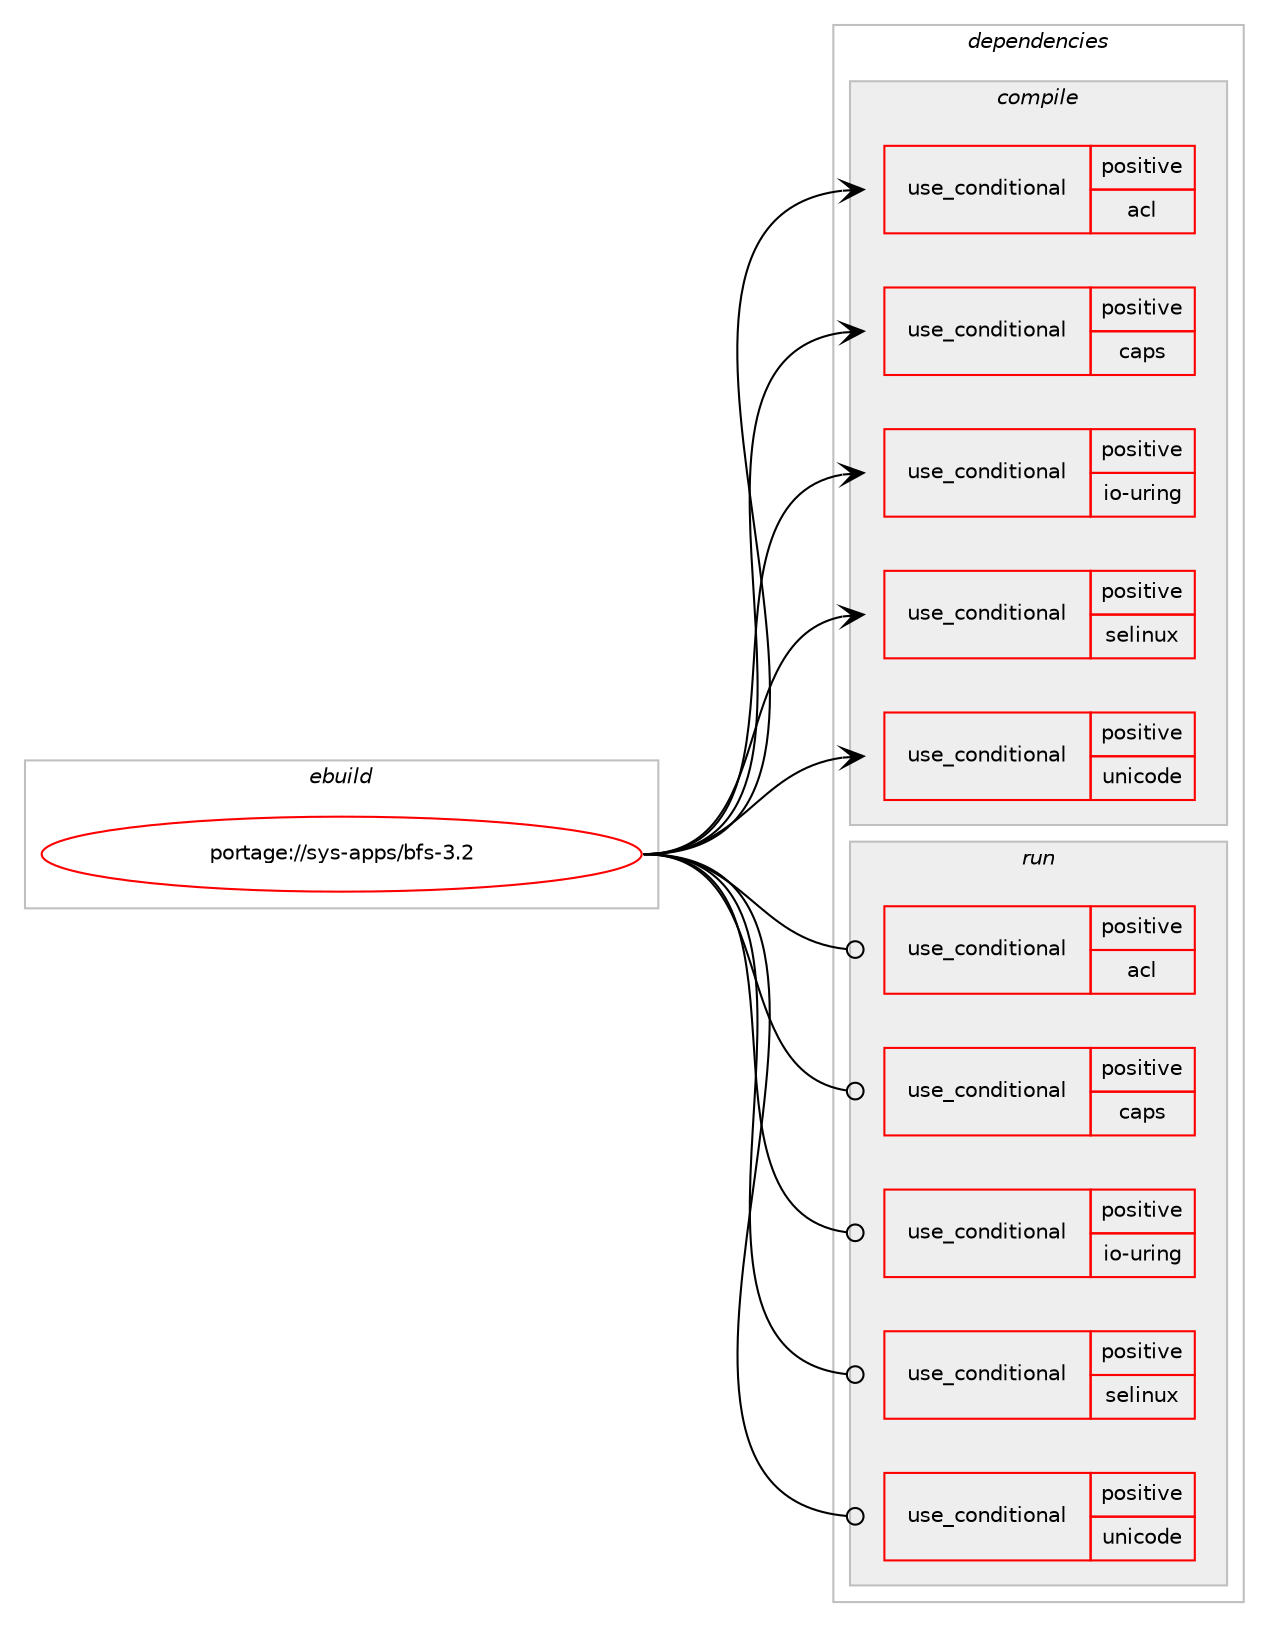 digraph prolog {

# *************
# Graph options
# *************

newrank=true;
concentrate=true;
compound=true;
graph [rankdir=LR,fontname=Helvetica,fontsize=10,ranksep=1.5];#, ranksep=2.5, nodesep=0.2];
edge  [arrowhead=vee];
node  [fontname=Helvetica,fontsize=10];

# **********
# The ebuild
# **********

subgraph cluster_leftcol {
color=gray;
rank=same;
label=<<i>ebuild</i>>;
id [label="portage://sys-apps/bfs-3.2", color=red, width=4, href="../sys-apps/bfs-3.2.svg"];
}

# ****************
# The dependencies
# ****************

subgraph cluster_midcol {
color=gray;
label=<<i>dependencies</i>>;
subgraph cluster_compile {
fillcolor="#eeeeee";
style=filled;
label=<<i>compile</i>>;
subgraph cond107561 {
dependency209600 [label=<<TABLE BORDER="0" CELLBORDER="1" CELLSPACING="0" CELLPADDING="4"><TR><TD ROWSPAN="3" CELLPADDING="10">use_conditional</TD></TR><TR><TD>positive</TD></TR><TR><TD>acl</TD></TR></TABLE>>, shape=none, color=red];
# *** BEGIN UNKNOWN DEPENDENCY TYPE (TODO) ***
# dependency209600 -> package_dependency(portage://sys-apps/bfs-3.2,install,no,virtual,acl,none,[,,],[],[])
# *** END UNKNOWN DEPENDENCY TYPE (TODO) ***

}
id:e -> dependency209600:w [weight=20,style="solid",arrowhead="vee"];
subgraph cond107562 {
dependency209601 [label=<<TABLE BORDER="0" CELLBORDER="1" CELLSPACING="0" CELLPADDING="4"><TR><TD ROWSPAN="3" CELLPADDING="10">use_conditional</TD></TR><TR><TD>positive</TD></TR><TR><TD>caps</TD></TR></TABLE>>, shape=none, color=red];
# *** BEGIN UNKNOWN DEPENDENCY TYPE (TODO) ***
# dependency209601 -> package_dependency(portage://sys-apps/bfs-3.2,install,no,sys-libs,libcap,none,[,,],[],[])
# *** END UNKNOWN DEPENDENCY TYPE (TODO) ***

}
id:e -> dependency209601:w [weight=20,style="solid",arrowhead="vee"];
subgraph cond107563 {
dependency209602 [label=<<TABLE BORDER="0" CELLBORDER="1" CELLSPACING="0" CELLPADDING="4"><TR><TD ROWSPAN="3" CELLPADDING="10">use_conditional</TD></TR><TR><TD>positive</TD></TR><TR><TD>io-uring</TD></TR></TABLE>>, shape=none, color=red];
# *** BEGIN UNKNOWN DEPENDENCY TYPE (TODO) ***
# dependency209602 -> package_dependency(portage://sys-apps/bfs-3.2,install,no,sys-libs,liburing,none,[,,],any_same_slot,[])
# *** END UNKNOWN DEPENDENCY TYPE (TODO) ***

}
id:e -> dependency209602:w [weight=20,style="solid",arrowhead="vee"];
subgraph cond107564 {
dependency209603 [label=<<TABLE BORDER="0" CELLBORDER="1" CELLSPACING="0" CELLPADDING="4"><TR><TD ROWSPAN="3" CELLPADDING="10">use_conditional</TD></TR><TR><TD>positive</TD></TR><TR><TD>selinux</TD></TR></TABLE>>, shape=none, color=red];
# *** BEGIN UNKNOWN DEPENDENCY TYPE (TODO) ***
# dependency209603 -> package_dependency(portage://sys-apps/bfs-3.2,install,no,sys-libs,libselinux,none,[,,],[],[])
# *** END UNKNOWN DEPENDENCY TYPE (TODO) ***

}
id:e -> dependency209603:w [weight=20,style="solid",arrowhead="vee"];
subgraph cond107565 {
dependency209604 [label=<<TABLE BORDER="0" CELLBORDER="1" CELLSPACING="0" CELLPADDING="4"><TR><TD ROWSPAN="3" CELLPADDING="10">use_conditional</TD></TR><TR><TD>positive</TD></TR><TR><TD>unicode</TD></TR></TABLE>>, shape=none, color=red];
# *** BEGIN UNKNOWN DEPENDENCY TYPE (TODO) ***
# dependency209604 -> package_dependency(portage://sys-apps/bfs-3.2,install,no,dev-libs,oniguruma,none,[,,],any_same_slot,[])
# *** END UNKNOWN DEPENDENCY TYPE (TODO) ***

}
id:e -> dependency209604:w [weight=20,style="solid",arrowhead="vee"];
}
subgraph cluster_compileandrun {
fillcolor="#eeeeee";
style=filled;
label=<<i>compile and run</i>>;
}
subgraph cluster_run {
fillcolor="#eeeeee";
style=filled;
label=<<i>run</i>>;
subgraph cond107566 {
dependency209605 [label=<<TABLE BORDER="0" CELLBORDER="1" CELLSPACING="0" CELLPADDING="4"><TR><TD ROWSPAN="3" CELLPADDING="10">use_conditional</TD></TR><TR><TD>positive</TD></TR><TR><TD>acl</TD></TR></TABLE>>, shape=none, color=red];
# *** BEGIN UNKNOWN DEPENDENCY TYPE (TODO) ***
# dependency209605 -> package_dependency(portage://sys-apps/bfs-3.2,run,no,virtual,acl,none,[,,],[],[])
# *** END UNKNOWN DEPENDENCY TYPE (TODO) ***

}
id:e -> dependency209605:w [weight=20,style="solid",arrowhead="odot"];
subgraph cond107567 {
dependency209606 [label=<<TABLE BORDER="0" CELLBORDER="1" CELLSPACING="0" CELLPADDING="4"><TR><TD ROWSPAN="3" CELLPADDING="10">use_conditional</TD></TR><TR><TD>positive</TD></TR><TR><TD>caps</TD></TR></TABLE>>, shape=none, color=red];
# *** BEGIN UNKNOWN DEPENDENCY TYPE (TODO) ***
# dependency209606 -> package_dependency(portage://sys-apps/bfs-3.2,run,no,sys-libs,libcap,none,[,,],[],[])
# *** END UNKNOWN DEPENDENCY TYPE (TODO) ***

}
id:e -> dependency209606:w [weight=20,style="solid",arrowhead="odot"];
subgraph cond107568 {
dependency209607 [label=<<TABLE BORDER="0" CELLBORDER="1" CELLSPACING="0" CELLPADDING="4"><TR><TD ROWSPAN="3" CELLPADDING="10">use_conditional</TD></TR><TR><TD>positive</TD></TR><TR><TD>io-uring</TD></TR></TABLE>>, shape=none, color=red];
# *** BEGIN UNKNOWN DEPENDENCY TYPE (TODO) ***
# dependency209607 -> package_dependency(portage://sys-apps/bfs-3.2,run,no,sys-libs,liburing,none,[,,],any_same_slot,[])
# *** END UNKNOWN DEPENDENCY TYPE (TODO) ***

}
id:e -> dependency209607:w [weight=20,style="solid",arrowhead="odot"];
subgraph cond107569 {
dependency209608 [label=<<TABLE BORDER="0" CELLBORDER="1" CELLSPACING="0" CELLPADDING="4"><TR><TD ROWSPAN="3" CELLPADDING="10">use_conditional</TD></TR><TR><TD>positive</TD></TR><TR><TD>selinux</TD></TR></TABLE>>, shape=none, color=red];
# *** BEGIN UNKNOWN DEPENDENCY TYPE (TODO) ***
# dependency209608 -> package_dependency(portage://sys-apps/bfs-3.2,run,no,sys-libs,libselinux,none,[,,],[],[])
# *** END UNKNOWN DEPENDENCY TYPE (TODO) ***

}
id:e -> dependency209608:w [weight=20,style="solid",arrowhead="odot"];
subgraph cond107570 {
dependency209609 [label=<<TABLE BORDER="0" CELLBORDER="1" CELLSPACING="0" CELLPADDING="4"><TR><TD ROWSPAN="3" CELLPADDING="10">use_conditional</TD></TR><TR><TD>positive</TD></TR><TR><TD>unicode</TD></TR></TABLE>>, shape=none, color=red];
# *** BEGIN UNKNOWN DEPENDENCY TYPE (TODO) ***
# dependency209609 -> package_dependency(portage://sys-apps/bfs-3.2,run,no,dev-libs,oniguruma,none,[,,],any_same_slot,[])
# *** END UNKNOWN DEPENDENCY TYPE (TODO) ***

}
id:e -> dependency209609:w [weight=20,style="solid",arrowhead="odot"];
}
}

# **************
# The candidates
# **************

subgraph cluster_choices {
rank=same;
color=gray;
label=<<i>candidates</i>>;

}

}
